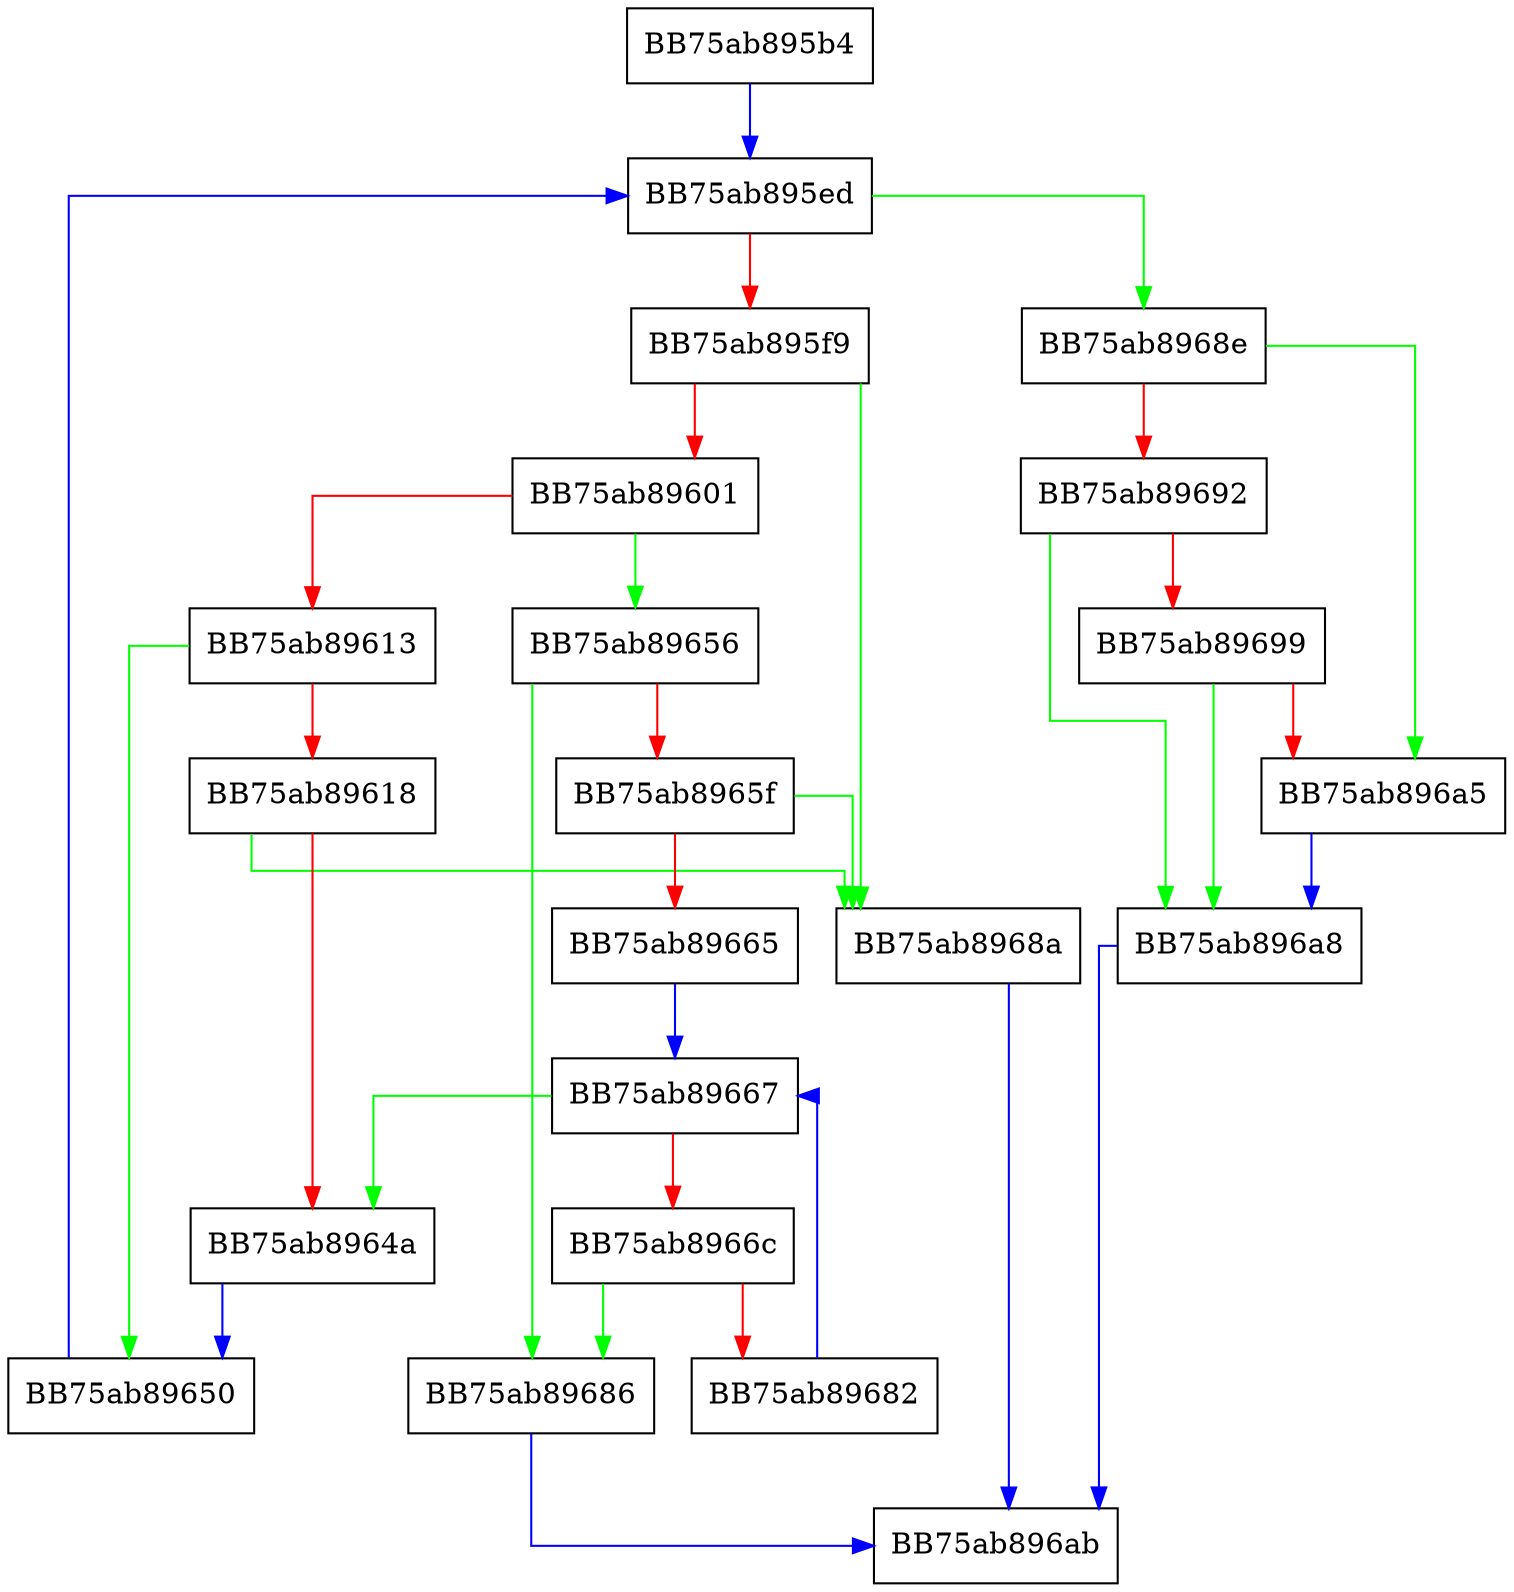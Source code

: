 digraph isWildNameMatch {
  node [shape="box"];
  graph [splines=ortho];
  BB75ab895b4 -> BB75ab895ed [color="blue"];
  BB75ab895ed -> BB75ab8968e [color="green"];
  BB75ab895ed -> BB75ab895f9 [color="red"];
  BB75ab895f9 -> BB75ab8968a [color="green"];
  BB75ab895f9 -> BB75ab89601 [color="red"];
  BB75ab89601 -> BB75ab89656 [color="green"];
  BB75ab89601 -> BB75ab89613 [color="red"];
  BB75ab89613 -> BB75ab89650 [color="green"];
  BB75ab89613 -> BB75ab89618 [color="red"];
  BB75ab89618 -> BB75ab8968a [color="green"];
  BB75ab89618 -> BB75ab8964a [color="red"];
  BB75ab8964a -> BB75ab89650 [color="blue"];
  BB75ab89650 -> BB75ab895ed [color="blue"];
  BB75ab89656 -> BB75ab89686 [color="green"];
  BB75ab89656 -> BB75ab8965f [color="red"];
  BB75ab8965f -> BB75ab8968a [color="green"];
  BB75ab8965f -> BB75ab89665 [color="red"];
  BB75ab89665 -> BB75ab89667 [color="blue"];
  BB75ab89667 -> BB75ab8964a [color="green"];
  BB75ab89667 -> BB75ab8966c [color="red"];
  BB75ab8966c -> BB75ab89686 [color="green"];
  BB75ab8966c -> BB75ab89682 [color="red"];
  BB75ab89682 -> BB75ab89667 [color="blue"];
  BB75ab89686 -> BB75ab896ab [color="blue"];
  BB75ab8968a -> BB75ab896ab [color="blue"];
  BB75ab8968e -> BB75ab896a5 [color="green"];
  BB75ab8968e -> BB75ab89692 [color="red"];
  BB75ab89692 -> BB75ab896a8 [color="green"];
  BB75ab89692 -> BB75ab89699 [color="red"];
  BB75ab89699 -> BB75ab896a8 [color="green"];
  BB75ab89699 -> BB75ab896a5 [color="red"];
  BB75ab896a5 -> BB75ab896a8 [color="blue"];
  BB75ab896a8 -> BB75ab896ab [color="blue"];
}